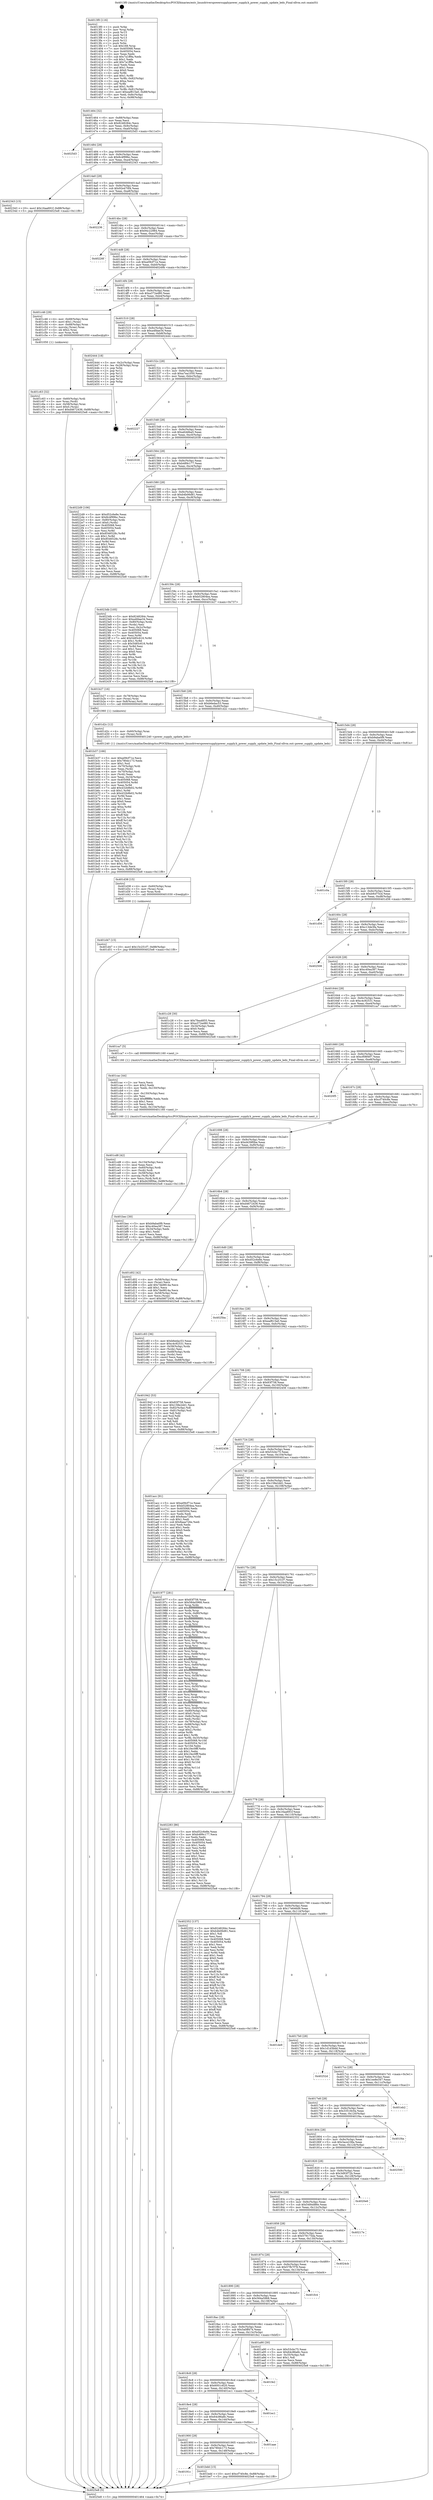digraph "0x4013f0" {
  label = "0x4013f0 (/mnt/c/Users/mathe/Desktop/tcc/POCII/binaries/extr_linuxdriverspowersupplypower_supply.h_power_supply_update_leds_Final-ollvm.out::main(0))"
  labelloc = "t"
  node[shape=record]

  Entry [label="",width=0.3,height=0.3,shape=circle,fillcolor=black,style=filled]
  "0x401464" [label="{
     0x401464 [32]\l
     | [instrs]\l
     &nbsp;&nbsp;0x401464 \<+6\>: mov -0x88(%rbp),%eax\l
     &nbsp;&nbsp;0x40146a \<+2\>: mov %eax,%ecx\l
     &nbsp;&nbsp;0x40146c \<+6\>: sub $0x8248284c,%ecx\l
     &nbsp;&nbsp;0x401472 \<+6\>: mov %eax,-0x9c(%rbp)\l
     &nbsp;&nbsp;0x401478 \<+6\>: mov %ecx,-0xa0(%rbp)\l
     &nbsp;&nbsp;0x40147e \<+6\>: je 00000000004025d3 \<main+0x11e3\>\l
  }"]
  "0x4025d3" [label="{
     0x4025d3\l
  }", style=dashed]
  "0x401484" [label="{
     0x401484 [28]\l
     | [instrs]\l
     &nbsp;&nbsp;0x401484 \<+5\>: jmp 0000000000401489 \<main+0x99\>\l
     &nbsp;&nbsp;0x401489 \<+6\>: mov -0x9c(%rbp),%eax\l
     &nbsp;&nbsp;0x40148f \<+5\>: sub $0x8c4f99bc,%eax\l
     &nbsp;&nbsp;0x401494 \<+6\>: mov %eax,-0xa4(%rbp)\l
     &nbsp;&nbsp;0x40149a \<+6\>: je 0000000000402343 \<main+0xf53\>\l
  }"]
  Exit [label="",width=0.3,height=0.3,shape=circle,fillcolor=black,style=filled,peripheries=2]
  "0x402343" [label="{
     0x402343 [15]\l
     | [instrs]\l
     &nbsp;&nbsp;0x402343 \<+10\>: movl $0x16aa691f,-0x88(%rbp)\l
     &nbsp;&nbsp;0x40234d \<+5\>: jmp 00000000004025e8 \<main+0x11f8\>\l
  }"]
  "0x4014a0" [label="{
     0x4014a0 [28]\l
     | [instrs]\l
     &nbsp;&nbsp;0x4014a0 \<+5\>: jmp 00000000004014a5 \<main+0xb5\>\l
     &nbsp;&nbsp;0x4014a5 \<+6\>: mov -0x9c(%rbp),%eax\l
     &nbsp;&nbsp;0x4014ab \<+5\>: sub $0x92e470f4,%eax\l
     &nbsp;&nbsp;0x4014b0 \<+6\>: mov %eax,-0xa8(%rbp)\l
     &nbsp;&nbsp;0x4014b6 \<+6\>: je 0000000000402236 \<main+0xe46\>\l
  }"]
  "0x401d47" [label="{
     0x401d47 [15]\l
     | [instrs]\l
     &nbsp;&nbsp;0x401d47 \<+10\>: movl $0x15c251f7,-0x88(%rbp)\l
     &nbsp;&nbsp;0x401d51 \<+5\>: jmp 00000000004025e8 \<main+0x11f8\>\l
  }"]
  "0x402236" [label="{
     0x402236\l
  }", style=dashed]
  "0x4014bc" [label="{
     0x4014bc [28]\l
     | [instrs]\l
     &nbsp;&nbsp;0x4014bc \<+5\>: jmp 00000000004014c1 \<main+0xd1\>\l
     &nbsp;&nbsp;0x4014c1 \<+6\>: mov -0x9c(%rbp),%eax\l
     &nbsp;&nbsp;0x4014c7 \<+5\>: sub $0x94c22984,%eax\l
     &nbsp;&nbsp;0x4014cc \<+6\>: mov %eax,-0xac(%rbp)\l
     &nbsp;&nbsp;0x4014d2 \<+6\>: je 000000000040226f \<main+0xe7f\>\l
  }"]
  "0x401d38" [label="{
     0x401d38 [15]\l
     | [instrs]\l
     &nbsp;&nbsp;0x401d38 \<+4\>: mov -0x60(%rbp),%rax\l
     &nbsp;&nbsp;0x401d3c \<+3\>: mov (%rax),%rax\l
     &nbsp;&nbsp;0x401d3f \<+3\>: mov %rax,%rdi\l
     &nbsp;&nbsp;0x401d42 \<+5\>: call 0000000000401030 \<free@plt\>\l
     | [calls]\l
     &nbsp;&nbsp;0x401030 \{1\} (unknown)\l
  }"]
  "0x40226f" [label="{
     0x40226f\l
  }", style=dashed]
  "0x4014d8" [label="{
     0x4014d8 [28]\l
     | [instrs]\l
     &nbsp;&nbsp;0x4014d8 \<+5\>: jmp 00000000004014dd \<main+0xed\>\l
     &nbsp;&nbsp;0x4014dd \<+6\>: mov -0x9c(%rbp),%eax\l
     &nbsp;&nbsp;0x4014e3 \<+5\>: sub $0xa09cf71e,%eax\l
     &nbsp;&nbsp;0x4014e8 \<+6\>: mov %eax,-0xb0(%rbp)\l
     &nbsp;&nbsp;0x4014ee \<+6\>: je 000000000040249b \<main+0x10ab\>\l
  }"]
  "0x401cd8" [label="{
     0x401cd8 [42]\l
     | [instrs]\l
     &nbsp;&nbsp;0x401cd8 \<+6\>: mov -0x154(%rbp),%ecx\l
     &nbsp;&nbsp;0x401cde \<+3\>: imul %eax,%ecx\l
     &nbsp;&nbsp;0x401ce1 \<+4\>: mov -0x60(%rbp),%rdi\l
     &nbsp;&nbsp;0x401ce5 \<+3\>: mov (%rdi),%rdi\l
     &nbsp;&nbsp;0x401ce8 \<+4\>: mov -0x58(%rbp),%r8\l
     &nbsp;&nbsp;0x401cec \<+3\>: movslq (%r8),%r8\l
     &nbsp;&nbsp;0x401cef \<+4\>: mov %ecx,(%rdi,%r8,4)\l
     &nbsp;&nbsp;0x401cf3 \<+10\>: movl $0xd439f0be,-0x88(%rbp)\l
     &nbsp;&nbsp;0x401cfd \<+5\>: jmp 00000000004025e8 \<main+0x11f8\>\l
  }"]
  "0x40249b" [label="{
     0x40249b\l
  }", style=dashed]
  "0x4014f4" [label="{
     0x4014f4 [28]\l
     | [instrs]\l
     &nbsp;&nbsp;0x4014f4 \<+5\>: jmp 00000000004014f9 \<main+0x109\>\l
     &nbsp;&nbsp;0x4014f9 \<+6\>: mov -0x9c(%rbp),%eax\l
     &nbsp;&nbsp;0x4014ff \<+5\>: sub $0xa372ed80,%eax\l
     &nbsp;&nbsp;0x401504 \<+6\>: mov %eax,-0xb4(%rbp)\l
     &nbsp;&nbsp;0x40150a \<+6\>: je 0000000000401c46 \<main+0x856\>\l
  }"]
  "0x401cac" [label="{
     0x401cac [44]\l
     | [instrs]\l
     &nbsp;&nbsp;0x401cac \<+2\>: xor %ecx,%ecx\l
     &nbsp;&nbsp;0x401cae \<+5\>: mov $0x2,%edx\l
     &nbsp;&nbsp;0x401cb3 \<+6\>: mov %edx,-0x150(%rbp)\l
     &nbsp;&nbsp;0x401cb9 \<+1\>: cltd\l
     &nbsp;&nbsp;0x401cba \<+6\>: mov -0x150(%rbp),%esi\l
     &nbsp;&nbsp;0x401cc0 \<+2\>: idiv %esi\l
     &nbsp;&nbsp;0x401cc2 \<+6\>: imul $0xfffffffe,%edx,%edx\l
     &nbsp;&nbsp;0x401cc8 \<+3\>: sub $0x1,%ecx\l
     &nbsp;&nbsp;0x401ccb \<+2\>: sub %ecx,%edx\l
     &nbsp;&nbsp;0x401ccd \<+6\>: mov %edx,-0x154(%rbp)\l
     &nbsp;&nbsp;0x401cd3 \<+5\>: call 0000000000401160 \<next_i\>\l
     | [calls]\l
     &nbsp;&nbsp;0x401160 \{1\} (/mnt/c/Users/mathe/Desktop/tcc/POCII/binaries/extr_linuxdriverspowersupplypower_supply.h_power_supply_update_leds_Final-ollvm.out::next_i)\l
  }"]
  "0x401c46" [label="{
     0x401c46 [29]\l
     | [instrs]\l
     &nbsp;&nbsp;0x401c46 \<+4\>: mov -0x68(%rbp),%rax\l
     &nbsp;&nbsp;0x401c4a \<+6\>: movl $0x1,(%rax)\l
     &nbsp;&nbsp;0x401c50 \<+4\>: mov -0x68(%rbp),%rax\l
     &nbsp;&nbsp;0x401c54 \<+3\>: movslq (%rax),%rax\l
     &nbsp;&nbsp;0x401c57 \<+4\>: shl $0x2,%rax\l
     &nbsp;&nbsp;0x401c5b \<+3\>: mov %rax,%rdi\l
     &nbsp;&nbsp;0x401c5e \<+5\>: call 0000000000401050 \<malloc@plt\>\l
     | [calls]\l
     &nbsp;&nbsp;0x401050 \{1\} (unknown)\l
  }"]
  "0x401510" [label="{
     0x401510 [28]\l
     | [instrs]\l
     &nbsp;&nbsp;0x401510 \<+5\>: jmp 0000000000401515 \<main+0x125\>\l
     &nbsp;&nbsp;0x401515 \<+6\>: mov -0x9c(%rbp),%eax\l
     &nbsp;&nbsp;0x40151b \<+5\>: sub $0xa4fdae34,%eax\l
     &nbsp;&nbsp;0x401520 \<+6\>: mov %eax,-0xb8(%rbp)\l
     &nbsp;&nbsp;0x401526 \<+6\>: je 0000000000402444 \<main+0x1054\>\l
  }"]
  "0x401c63" [label="{
     0x401c63 [32]\l
     | [instrs]\l
     &nbsp;&nbsp;0x401c63 \<+4\>: mov -0x60(%rbp),%rdi\l
     &nbsp;&nbsp;0x401c67 \<+3\>: mov %rax,(%rdi)\l
     &nbsp;&nbsp;0x401c6a \<+4\>: mov -0x58(%rbp),%rax\l
     &nbsp;&nbsp;0x401c6e \<+6\>: movl $0x0,(%rax)\l
     &nbsp;&nbsp;0x401c74 \<+10\>: movl $0xd4672436,-0x88(%rbp)\l
     &nbsp;&nbsp;0x401c7e \<+5\>: jmp 00000000004025e8 \<main+0x11f8\>\l
  }"]
  "0x402444" [label="{
     0x402444 [18]\l
     | [instrs]\l
     &nbsp;&nbsp;0x402444 \<+3\>: mov -0x2c(%rbp),%eax\l
     &nbsp;&nbsp;0x402447 \<+4\>: lea -0x28(%rbp),%rsp\l
     &nbsp;&nbsp;0x40244b \<+1\>: pop %rbx\l
     &nbsp;&nbsp;0x40244c \<+2\>: pop %r12\l
     &nbsp;&nbsp;0x40244e \<+2\>: pop %r13\l
     &nbsp;&nbsp;0x402450 \<+2\>: pop %r14\l
     &nbsp;&nbsp;0x402452 \<+2\>: pop %r15\l
     &nbsp;&nbsp;0x402454 \<+1\>: pop %rbp\l
     &nbsp;&nbsp;0x402455 \<+1\>: ret\l
  }"]
  "0x40152c" [label="{
     0x40152c [28]\l
     | [instrs]\l
     &nbsp;&nbsp;0x40152c \<+5\>: jmp 0000000000401531 \<main+0x141\>\l
     &nbsp;&nbsp;0x401531 \<+6\>: mov -0x9c(%rbp),%eax\l
     &nbsp;&nbsp;0x401537 \<+5\>: sub $0xa7ea1050,%eax\l
     &nbsp;&nbsp;0x40153c \<+6\>: mov %eax,-0xbc(%rbp)\l
     &nbsp;&nbsp;0x401542 \<+6\>: je 0000000000402227 \<main+0xe37\>\l
  }"]
  "0x40191c" [label="{
     0x40191c\l
  }", style=dashed]
  "0x402227" [label="{
     0x402227\l
  }", style=dashed]
  "0x401548" [label="{
     0x401548 [28]\l
     | [instrs]\l
     &nbsp;&nbsp;0x401548 \<+5\>: jmp 000000000040154d \<main+0x15d\>\l
     &nbsp;&nbsp;0x40154d \<+6\>: mov -0x9c(%rbp),%eax\l
     &nbsp;&nbsp;0x401553 \<+5\>: sub $0xafcb6ba5,%eax\l
     &nbsp;&nbsp;0x401558 \<+6\>: mov %eax,-0xc0(%rbp)\l
     &nbsp;&nbsp;0x40155e \<+6\>: je 0000000000402038 \<main+0xc48\>\l
  }"]
  "0x401bdd" [label="{
     0x401bdd [15]\l
     | [instrs]\l
     &nbsp;&nbsp;0x401bdd \<+10\>: movl $0xcf740c8e,-0x88(%rbp)\l
     &nbsp;&nbsp;0x401be7 \<+5\>: jmp 00000000004025e8 \<main+0x11f8\>\l
  }"]
  "0x402038" [label="{
     0x402038\l
  }", style=dashed]
  "0x401564" [label="{
     0x401564 [28]\l
     | [instrs]\l
     &nbsp;&nbsp;0x401564 \<+5\>: jmp 0000000000401569 \<main+0x179\>\l
     &nbsp;&nbsp;0x401569 \<+6\>: mov -0x9c(%rbp),%eax\l
     &nbsp;&nbsp;0x40156f \<+5\>: sub $0xb489c177,%eax\l
     &nbsp;&nbsp;0x401574 \<+6\>: mov %eax,-0xc4(%rbp)\l
     &nbsp;&nbsp;0x40157a \<+6\>: je 00000000004022d9 \<main+0xee9\>\l
  }"]
  "0x401900" [label="{
     0x401900 [28]\l
     | [instrs]\l
     &nbsp;&nbsp;0x401900 \<+5\>: jmp 0000000000401905 \<main+0x515\>\l
     &nbsp;&nbsp;0x401905 \<+6\>: mov -0x9c(%rbp),%eax\l
     &nbsp;&nbsp;0x40190b \<+5\>: sub $0x780dc173,%eax\l
     &nbsp;&nbsp;0x401910 \<+6\>: mov %eax,-0x148(%rbp)\l
     &nbsp;&nbsp;0x401916 \<+6\>: je 0000000000401bdd \<main+0x7ed\>\l
  }"]
  "0x4022d9" [label="{
     0x4022d9 [106]\l
     | [instrs]\l
     &nbsp;&nbsp;0x4022d9 \<+5\>: mov $0xd52c6e8e,%eax\l
     &nbsp;&nbsp;0x4022de \<+5\>: mov $0x8c4f99bc,%ecx\l
     &nbsp;&nbsp;0x4022e3 \<+4\>: mov -0x80(%rbp),%rdx\l
     &nbsp;&nbsp;0x4022e7 \<+6\>: movl $0x0,(%rdx)\l
     &nbsp;&nbsp;0x4022ed \<+7\>: mov 0x405068,%esi\l
     &nbsp;&nbsp;0x4022f4 \<+7\>: mov 0x405054,%edi\l
     &nbsp;&nbsp;0x4022fb \<+3\>: mov %esi,%r8d\l
     &nbsp;&nbsp;0x4022fe \<+7\>: sub $0x8546528c,%r8d\l
     &nbsp;&nbsp;0x402305 \<+4\>: sub $0x1,%r8d\l
     &nbsp;&nbsp;0x402309 \<+7\>: add $0x8546528c,%r8d\l
     &nbsp;&nbsp;0x402310 \<+4\>: imul %r8d,%esi\l
     &nbsp;&nbsp;0x402314 \<+3\>: and $0x1,%esi\l
     &nbsp;&nbsp;0x402317 \<+3\>: cmp $0x0,%esi\l
     &nbsp;&nbsp;0x40231a \<+4\>: sete %r9b\l
     &nbsp;&nbsp;0x40231e \<+3\>: cmp $0xa,%edi\l
     &nbsp;&nbsp;0x402321 \<+4\>: setl %r10b\l
     &nbsp;&nbsp;0x402325 \<+3\>: mov %r9b,%r11b\l
     &nbsp;&nbsp;0x402328 \<+3\>: and %r10b,%r11b\l
     &nbsp;&nbsp;0x40232b \<+3\>: xor %r10b,%r9b\l
     &nbsp;&nbsp;0x40232e \<+3\>: or %r9b,%r11b\l
     &nbsp;&nbsp;0x402331 \<+4\>: test $0x1,%r11b\l
     &nbsp;&nbsp;0x402335 \<+3\>: cmovne %ecx,%eax\l
     &nbsp;&nbsp;0x402338 \<+6\>: mov %eax,-0x88(%rbp)\l
     &nbsp;&nbsp;0x40233e \<+5\>: jmp 00000000004025e8 \<main+0x11f8\>\l
  }"]
  "0x401580" [label="{
     0x401580 [28]\l
     | [instrs]\l
     &nbsp;&nbsp;0x401580 \<+5\>: jmp 0000000000401585 \<main+0x195\>\l
     &nbsp;&nbsp;0x401585 \<+6\>: mov -0x9c(%rbp),%eax\l
     &nbsp;&nbsp;0x40158b \<+5\>: sub $0xb4b06d81,%eax\l
     &nbsp;&nbsp;0x401590 \<+6\>: mov %eax,-0xc8(%rbp)\l
     &nbsp;&nbsp;0x401596 \<+6\>: je 00000000004023db \<main+0xfeb\>\l
  }"]
  "0x401aae" [label="{
     0x401aae\l
  }", style=dashed]
  "0x4023db" [label="{
     0x4023db [105]\l
     | [instrs]\l
     &nbsp;&nbsp;0x4023db \<+5\>: mov $0x8248284c,%eax\l
     &nbsp;&nbsp;0x4023e0 \<+5\>: mov $0xa4fdae34,%ecx\l
     &nbsp;&nbsp;0x4023e5 \<+4\>: mov -0x80(%rbp),%rdx\l
     &nbsp;&nbsp;0x4023e9 \<+2\>: mov (%rdx),%esi\l
     &nbsp;&nbsp;0x4023eb \<+3\>: mov %esi,-0x2c(%rbp)\l
     &nbsp;&nbsp;0x4023ee \<+7\>: mov 0x405068,%esi\l
     &nbsp;&nbsp;0x4023f5 \<+7\>: mov 0x405054,%edi\l
     &nbsp;&nbsp;0x4023fc \<+3\>: mov %esi,%r8d\l
     &nbsp;&nbsp;0x4023ff \<+7\>: add $0x5485c616,%r8d\l
     &nbsp;&nbsp;0x402406 \<+4\>: sub $0x1,%r8d\l
     &nbsp;&nbsp;0x40240a \<+7\>: sub $0x5485c616,%r8d\l
     &nbsp;&nbsp;0x402411 \<+4\>: imul %r8d,%esi\l
     &nbsp;&nbsp;0x402415 \<+3\>: and $0x1,%esi\l
     &nbsp;&nbsp;0x402418 \<+3\>: cmp $0x0,%esi\l
     &nbsp;&nbsp;0x40241b \<+4\>: sete %r9b\l
     &nbsp;&nbsp;0x40241f \<+3\>: cmp $0xa,%edi\l
     &nbsp;&nbsp;0x402422 \<+4\>: setl %r10b\l
     &nbsp;&nbsp;0x402426 \<+3\>: mov %r9b,%r11b\l
     &nbsp;&nbsp;0x402429 \<+3\>: and %r10b,%r11b\l
     &nbsp;&nbsp;0x40242c \<+3\>: xor %r10b,%r9b\l
     &nbsp;&nbsp;0x40242f \<+3\>: or %r9b,%r11b\l
     &nbsp;&nbsp;0x402432 \<+4\>: test $0x1,%r11b\l
     &nbsp;&nbsp;0x402436 \<+3\>: cmovne %ecx,%eax\l
     &nbsp;&nbsp;0x402439 \<+6\>: mov %eax,-0x88(%rbp)\l
     &nbsp;&nbsp;0x40243f \<+5\>: jmp 00000000004025e8 \<main+0x11f8\>\l
  }"]
  "0x40159c" [label="{
     0x40159c [28]\l
     | [instrs]\l
     &nbsp;&nbsp;0x40159c \<+5\>: jmp 00000000004015a1 \<main+0x1b1\>\l
     &nbsp;&nbsp;0x4015a1 \<+6\>: mov -0x9c(%rbp),%eax\l
     &nbsp;&nbsp;0x4015a7 \<+5\>: sub $0xb52804ea,%eax\l
     &nbsp;&nbsp;0x4015ac \<+6\>: mov %eax,-0xcc(%rbp)\l
     &nbsp;&nbsp;0x4015b2 \<+6\>: je 0000000000401b27 \<main+0x737\>\l
  }"]
  "0x4018e4" [label="{
     0x4018e4 [28]\l
     | [instrs]\l
     &nbsp;&nbsp;0x4018e4 \<+5\>: jmp 00000000004018e9 \<main+0x4f9\>\l
     &nbsp;&nbsp;0x4018e9 \<+6\>: mov -0x9c(%rbp),%eax\l
     &nbsp;&nbsp;0x4018ef \<+5\>: sub $0x64c86a8c,%eax\l
     &nbsp;&nbsp;0x4018f4 \<+6\>: mov %eax,-0x144(%rbp)\l
     &nbsp;&nbsp;0x4018fa \<+6\>: je 0000000000401aae \<main+0x6be\>\l
  }"]
  "0x401b27" [label="{
     0x401b27 [16]\l
     | [instrs]\l
     &nbsp;&nbsp;0x401b27 \<+4\>: mov -0x78(%rbp),%rax\l
     &nbsp;&nbsp;0x401b2b \<+3\>: mov (%rax),%rax\l
     &nbsp;&nbsp;0x401b2e \<+4\>: mov 0x8(%rax),%rdi\l
     &nbsp;&nbsp;0x401b32 \<+5\>: call 0000000000401060 \<atoi@plt\>\l
     | [calls]\l
     &nbsp;&nbsp;0x401060 \{1\} (unknown)\l
  }"]
  "0x4015b8" [label="{
     0x4015b8 [28]\l
     | [instrs]\l
     &nbsp;&nbsp;0x4015b8 \<+5\>: jmp 00000000004015bd \<main+0x1cd\>\l
     &nbsp;&nbsp;0x4015bd \<+6\>: mov -0x9c(%rbp),%eax\l
     &nbsp;&nbsp;0x4015c3 \<+5\>: sub $0xb6edac53,%eax\l
     &nbsp;&nbsp;0x4015c8 \<+6\>: mov %eax,-0xd0(%rbp)\l
     &nbsp;&nbsp;0x4015ce \<+6\>: je 0000000000401d2c \<main+0x93c\>\l
  }"]
  "0x401ec1" [label="{
     0x401ec1\l
  }", style=dashed]
  "0x401d2c" [label="{
     0x401d2c [12]\l
     | [instrs]\l
     &nbsp;&nbsp;0x401d2c \<+4\>: mov -0x60(%rbp),%rax\l
     &nbsp;&nbsp;0x401d30 \<+3\>: mov (%rax),%rdi\l
     &nbsp;&nbsp;0x401d33 \<+5\>: call 0000000000401240 \<power_supply_update_leds\>\l
     | [calls]\l
     &nbsp;&nbsp;0x401240 \{1\} (/mnt/c/Users/mathe/Desktop/tcc/POCII/binaries/extr_linuxdriverspowersupplypower_supply.h_power_supply_update_leds_Final-ollvm.out::power_supply_update_leds)\l
  }"]
  "0x4015d4" [label="{
     0x4015d4 [28]\l
     | [instrs]\l
     &nbsp;&nbsp;0x4015d4 \<+5\>: jmp 00000000004015d9 \<main+0x1e9\>\l
     &nbsp;&nbsp;0x4015d9 \<+6\>: mov -0x9c(%rbp),%eax\l
     &nbsp;&nbsp;0x4015df \<+5\>: sub $0xb9aba0f9,%eax\l
     &nbsp;&nbsp;0x4015e4 \<+6\>: mov %eax,-0xd4(%rbp)\l
     &nbsp;&nbsp;0x4015ea \<+6\>: je 0000000000401c0a \<main+0x81a\>\l
  }"]
  "0x4018c8" [label="{
     0x4018c8 [28]\l
     | [instrs]\l
     &nbsp;&nbsp;0x4018c8 \<+5\>: jmp 00000000004018cd \<main+0x4dd\>\l
     &nbsp;&nbsp;0x4018cd \<+6\>: mov -0x9c(%rbp),%eax\l
     &nbsp;&nbsp;0x4018d3 \<+5\>: sub $0x6001c620,%eax\l
     &nbsp;&nbsp;0x4018d8 \<+6\>: mov %eax,-0x140(%rbp)\l
     &nbsp;&nbsp;0x4018de \<+6\>: je 0000000000401ec1 \<main+0xad1\>\l
  }"]
  "0x401c0a" [label="{
     0x401c0a\l
  }", style=dashed]
  "0x4015f0" [label="{
     0x4015f0 [28]\l
     | [instrs]\l
     &nbsp;&nbsp;0x4015f0 \<+5\>: jmp 00000000004015f5 \<main+0x205\>\l
     &nbsp;&nbsp;0x4015f5 \<+6\>: mov -0x9c(%rbp),%eax\l
     &nbsp;&nbsp;0x4015fb \<+5\>: sub $0xb9cf75cd,%eax\l
     &nbsp;&nbsp;0x401600 \<+6\>: mov %eax,-0xd8(%rbp)\l
     &nbsp;&nbsp;0x401606 \<+6\>: je 0000000000401d56 \<main+0x966\>\l
  }"]
  "0x401fe2" [label="{
     0x401fe2\l
  }", style=dashed]
  "0x401d56" [label="{
     0x401d56\l
  }", style=dashed]
  "0x40160c" [label="{
     0x40160c [28]\l
     | [instrs]\l
     &nbsp;&nbsp;0x40160c \<+5\>: jmp 0000000000401611 \<main+0x221\>\l
     &nbsp;&nbsp;0x401611 \<+6\>: mov -0x9c(%rbp),%eax\l
     &nbsp;&nbsp;0x401617 \<+5\>: sub $0xc13de3fa,%eax\l
     &nbsp;&nbsp;0x40161c \<+6\>: mov %eax,-0xdc(%rbp)\l
     &nbsp;&nbsp;0x401622 \<+6\>: je 0000000000402508 \<main+0x1118\>\l
  }"]
  "0x401b37" [label="{
     0x401b37 [166]\l
     | [instrs]\l
     &nbsp;&nbsp;0x401b37 \<+5\>: mov $0xa09cf71e,%ecx\l
     &nbsp;&nbsp;0x401b3c \<+5\>: mov $0x780dc173,%edx\l
     &nbsp;&nbsp;0x401b41 \<+3\>: mov $0x1,%sil\l
     &nbsp;&nbsp;0x401b44 \<+4\>: mov -0x70(%rbp),%rdi\l
     &nbsp;&nbsp;0x401b48 \<+2\>: mov %eax,(%rdi)\l
     &nbsp;&nbsp;0x401b4a \<+4\>: mov -0x70(%rbp),%rdi\l
     &nbsp;&nbsp;0x401b4e \<+2\>: mov (%rdi),%eax\l
     &nbsp;&nbsp;0x401b50 \<+3\>: mov %eax,-0x34(%rbp)\l
     &nbsp;&nbsp;0x401b53 \<+7\>: mov 0x405068,%eax\l
     &nbsp;&nbsp;0x401b5a \<+8\>: mov 0x405054,%r8d\l
     &nbsp;&nbsp;0x401b62 \<+3\>: mov %eax,%r9d\l
     &nbsp;&nbsp;0x401b65 \<+7\>: add $0x432b9b02,%r9d\l
     &nbsp;&nbsp;0x401b6c \<+4\>: sub $0x1,%r9d\l
     &nbsp;&nbsp;0x401b70 \<+7\>: sub $0x432b9b02,%r9d\l
     &nbsp;&nbsp;0x401b77 \<+4\>: imul %r9d,%eax\l
     &nbsp;&nbsp;0x401b7b \<+3\>: and $0x1,%eax\l
     &nbsp;&nbsp;0x401b7e \<+3\>: cmp $0x0,%eax\l
     &nbsp;&nbsp;0x401b81 \<+4\>: sete %r10b\l
     &nbsp;&nbsp;0x401b85 \<+4\>: cmp $0xa,%r8d\l
     &nbsp;&nbsp;0x401b89 \<+4\>: setl %r11b\l
     &nbsp;&nbsp;0x401b8d \<+3\>: mov %r10b,%bl\l
     &nbsp;&nbsp;0x401b90 \<+3\>: xor $0xff,%bl\l
     &nbsp;&nbsp;0x401b93 \<+3\>: mov %r11b,%r14b\l
     &nbsp;&nbsp;0x401b96 \<+4\>: xor $0xff,%r14b\l
     &nbsp;&nbsp;0x401b9a \<+4\>: xor $0x0,%sil\l
     &nbsp;&nbsp;0x401b9e \<+3\>: mov %bl,%r15b\l
     &nbsp;&nbsp;0x401ba1 \<+4\>: and $0x0,%r15b\l
     &nbsp;&nbsp;0x401ba5 \<+3\>: and %sil,%r10b\l
     &nbsp;&nbsp;0x401ba8 \<+3\>: mov %r14b,%r12b\l
     &nbsp;&nbsp;0x401bab \<+4\>: and $0x0,%r12b\l
     &nbsp;&nbsp;0x401baf \<+3\>: and %sil,%r11b\l
     &nbsp;&nbsp;0x401bb2 \<+3\>: or %r10b,%r15b\l
     &nbsp;&nbsp;0x401bb5 \<+3\>: or %r11b,%r12b\l
     &nbsp;&nbsp;0x401bb8 \<+3\>: xor %r12b,%r15b\l
     &nbsp;&nbsp;0x401bbb \<+3\>: or %r14b,%bl\l
     &nbsp;&nbsp;0x401bbe \<+3\>: xor $0xff,%bl\l
     &nbsp;&nbsp;0x401bc1 \<+4\>: or $0x0,%sil\l
     &nbsp;&nbsp;0x401bc5 \<+3\>: and %sil,%bl\l
     &nbsp;&nbsp;0x401bc8 \<+3\>: or %bl,%r15b\l
     &nbsp;&nbsp;0x401bcb \<+4\>: test $0x1,%r15b\l
     &nbsp;&nbsp;0x401bcf \<+3\>: cmovne %edx,%ecx\l
     &nbsp;&nbsp;0x401bd2 \<+6\>: mov %ecx,-0x88(%rbp)\l
     &nbsp;&nbsp;0x401bd8 \<+5\>: jmp 00000000004025e8 \<main+0x11f8\>\l
  }"]
  "0x402508" [label="{
     0x402508\l
  }", style=dashed]
  "0x401628" [label="{
     0x401628 [28]\l
     | [instrs]\l
     &nbsp;&nbsp;0x401628 \<+5\>: jmp 000000000040162d \<main+0x23d\>\l
     &nbsp;&nbsp;0x40162d \<+6\>: mov -0x9c(%rbp),%eax\l
     &nbsp;&nbsp;0x401633 \<+5\>: sub $0xc40ea387,%eax\l
     &nbsp;&nbsp;0x401638 \<+6\>: mov %eax,-0xe0(%rbp)\l
     &nbsp;&nbsp;0x40163e \<+6\>: je 0000000000401c28 \<main+0x838\>\l
  }"]
  "0x4018ac" [label="{
     0x4018ac [28]\l
     | [instrs]\l
     &nbsp;&nbsp;0x4018ac \<+5\>: jmp 00000000004018b1 \<main+0x4c1\>\l
     &nbsp;&nbsp;0x4018b1 \<+6\>: mov -0x9c(%rbp),%eax\l
     &nbsp;&nbsp;0x4018b7 \<+5\>: sub $0x5a0ff474,%eax\l
     &nbsp;&nbsp;0x4018bc \<+6\>: mov %eax,-0x13c(%rbp)\l
     &nbsp;&nbsp;0x4018c2 \<+6\>: je 0000000000401fe2 \<main+0xbf2\>\l
  }"]
  "0x401c28" [label="{
     0x401c28 [30]\l
     | [instrs]\l
     &nbsp;&nbsp;0x401c28 \<+5\>: mov $0x7fea4855,%eax\l
     &nbsp;&nbsp;0x401c2d \<+5\>: mov $0xa372ed80,%ecx\l
     &nbsp;&nbsp;0x401c32 \<+3\>: mov -0x34(%rbp),%edx\l
     &nbsp;&nbsp;0x401c35 \<+3\>: cmp $0x0,%edx\l
     &nbsp;&nbsp;0x401c38 \<+3\>: cmove %ecx,%eax\l
     &nbsp;&nbsp;0x401c3b \<+6\>: mov %eax,-0x88(%rbp)\l
     &nbsp;&nbsp;0x401c41 \<+5\>: jmp 00000000004025e8 \<main+0x11f8\>\l
  }"]
  "0x401644" [label="{
     0x401644 [28]\l
     | [instrs]\l
     &nbsp;&nbsp;0x401644 \<+5\>: jmp 0000000000401649 \<main+0x259\>\l
     &nbsp;&nbsp;0x401649 \<+6\>: mov -0x9c(%rbp),%eax\l
     &nbsp;&nbsp;0x40164f \<+5\>: sub $0xc4c92531,%eax\l
     &nbsp;&nbsp;0x401654 \<+6\>: mov %eax,-0xe4(%rbp)\l
     &nbsp;&nbsp;0x40165a \<+6\>: je 0000000000401ca7 \<main+0x8b7\>\l
  }"]
  "0x401a90" [label="{
     0x401a90 [30]\l
     | [instrs]\l
     &nbsp;&nbsp;0x401a90 \<+5\>: mov $0x53cbc75,%eax\l
     &nbsp;&nbsp;0x401a95 \<+5\>: mov $0x64c86a8c,%ecx\l
     &nbsp;&nbsp;0x401a9a \<+3\>: mov -0x35(%rbp),%dl\l
     &nbsp;&nbsp;0x401a9d \<+3\>: test $0x1,%dl\l
     &nbsp;&nbsp;0x401aa0 \<+3\>: cmovne %ecx,%eax\l
     &nbsp;&nbsp;0x401aa3 \<+6\>: mov %eax,-0x88(%rbp)\l
     &nbsp;&nbsp;0x401aa9 \<+5\>: jmp 00000000004025e8 \<main+0x11f8\>\l
  }"]
  "0x401ca7" [label="{
     0x401ca7 [5]\l
     | [instrs]\l
     &nbsp;&nbsp;0x401ca7 \<+5\>: call 0000000000401160 \<next_i\>\l
     | [calls]\l
     &nbsp;&nbsp;0x401160 \{1\} (/mnt/c/Users/mathe/Desktop/tcc/POCII/binaries/extr_linuxdriverspowersupplypower_supply.h_power_supply_update_leds_Final-ollvm.out::next_i)\l
  }"]
  "0x401660" [label="{
     0x401660 [28]\l
     | [instrs]\l
     &nbsp;&nbsp;0x401660 \<+5\>: jmp 0000000000401665 \<main+0x275\>\l
     &nbsp;&nbsp;0x401665 \<+6\>: mov -0x9c(%rbp),%eax\l
     &nbsp;&nbsp;0x40166b \<+5\>: sub $0xcf08f497,%eax\l
     &nbsp;&nbsp;0x401670 \<+6\>: mov %eax,-0xe8(%rbp)\l
     &nbsp;&nbsp;0x401676 \<+6\>: je 00000000004020f5 \<main+0xd05\>\l
  }"]
  "0x401890" [label="{
     0x401890 [28]\l
     | [instrs]\l
     &nbsp;&nbsp;0x401890 \<+5\>: jmp 0000000000401895 \<main+0x4a5\>\l
     &nbsp;&nbsp;0x401895 \<+6\>: mov -0x9c(%rbp),%eax\l
     &nbsp;&nbsp;0x40189b \<+5\>: sub $0x584a5968,%eax\l
     &nbsp;&nbsp;0x4018a0 \<+6\>: mov %eax,-0x138(%rbp)\l
     &nbsp;&nbsp;0x4018a6 \<+6\>: je 0000000000401a90 \<main+0x6a0\>\l
  }"]
  "0x4020f5" [label="{
     0x4020f5\l
  }", style=dashed]
  "0x40167c" [label="{
     0x40167c [28]\l
     | [instrs]\l
     &nbsp;&nbsp;0x40167c \<+5\>: jmp 0000000000401681 \<main+0x291\>\l
     &nbsp;&nbsp;0x401681 \<+6\>: mov -0x9c(%rbp),%eax\l
     &nbsp;&nbsp;0x401687 \<+5\>: sub $0xcf740c8e,%eax\l
     &nbsp;&nbsp;0x40168c \<+6\>: mov %eax,-0xec(%rbp)\l
     &nbsp;&nbsp;0x401692 \<+6\>: je 0000000000401bec \<main+0x7fc\>\l
  }"]
  "0x401fc4" [label="{
     0x401fc4\l
  }", style=dashed]
  "0x401bec" [label="{
     0x401bec [30]\l
     | [instrs]\l
     &nbsp;&nbsp;0x401bec \<+5\>: mov $0xb9aba0f9,%eax\l
     &nbsp;&nbsp;0x401bf1 \<+5\>: mov $0xc40ea387,%ecx\l
     &nbsp;&nbsp;0x401bf6 \<+3\>: mov -0x34(%rbp),%edx\l
     &nbsp;&nbsp;0x401bf9 \<+3\>: cmp $0x1,%edx\l
     &nbsp;&nbsp;0x401bfc \<+3\>: cmovl %ecx,%eax\l
     &nbsp;&nbsp;0x401bff \<+6\>: mov %eax,-0x88(%rbp)\l
     &nbsp;&nbsp;0x401c05 \<+5\>: jmp 00000000004025e8 \<main+0x11f8\>\l
  }"]
  "0x401698" [label="{
     0x401698 [28]\l
     | [instrs]\l
     &nbsp;&nbsp;0x401698 \<+5\>: jmp 000000000040169d \<main+0x2ad\>\l
     &nbsp;&nbsp;0x40169d \<+6\>: mov -0x9c(%rbp),%eax\l
     &nbsp;&nbsp;0x4016a3 \<+5\>: sub $0xd439f0be,%eax\l
     &nbsp;&nbsp;0x4016a8 \<+6\>: mov %eax,-0xf0(%rbp)\l
     &nbsp;&nbsp;0x4016ae \<+6\>: je 0000000000401d02 \<main+0x912\>\l
  }"]
  "0x401874" [label="{
     0x401874 [28]\l
     | [instrs]\l
     &nbsp;&nbsp;0x401874 \<+5\>: jmp 0000000000401879 \<main+0x489\>\l
     &nbsp;&nbsp;0x401879 \<+6\>: mov -0x9c(%rbp),%eax\l
     &nbsp;&nbsp;0x40187f \<+5\>: sub $0x57fb7f78,%eax\l
     &nbsp;&nbsp;0x401884 \<+6\>: mov %eax,-0x134(%rbp)\l
     &nbsp;&nbsp;0x40188a \<+6\>: je 0000000000401fc4 \<main+0xbd4\>\l
  }"]
  "0x401d02" [label="{
     0x401d02 [42]\l
     | [instrs]\l
     &nbsp;&nbsp;0x401d02 \<+4\>: mov -0x58(%rbp),%rax\l
     &nbsp;&nbsp;0x401d06 \<+2\>: mov (%rax),%ecx\l
     &nbsp;&nbsp;0x401d08 \<+6\>: add $0x7de9814a,%ecx\l
     &nbsp;&nbsp;0x401d0e \<+3\>: add $0x1,%ecx\l
     &nbsp;&nbsp;0x401d11 \<+6\>: sub $0x7de9814a,%ecx\l
     &nbsp;&nbsp;0x401d17 \<+4\>: mov -0x58(%rbp),%rax\l
     &nbsp;&nbsp;0x401d1b \<+2\>: mov %ecx,(%rax)\l
     &nbsp;&nbsp;0x401d1d \<+10\>: movl $0xd4672436,-0x88(%rbp)\l
     &nbsp;&nbsp;0x401d27 \<+5\>: jmp 00000000004025e8 \<main+0x11f8\>\l
  }"]
  "0x4016b4" [label="{
     0x4016b4 [28]\l
     | [instrs]\l
     &nbsp;&nbsp;0x4016b4 \<+5\>: jmp 00000000004016b9 \<main+0x2c9\>\l
     &nbsp;&nbsp;0x4016b9 \<+6\>: mov -0x9c(%rbp),%eax\l
     &nbsp;&nbsp;0x4016bf \<+5\>: sub $0xd4672436,%eax\l
     &nbsp;&nbsp;0x4016c4 \<+6\>: mov %eax,-0xf4(%rbp)\l
     &nbsp;&nbsp;0x4016ca \<+6\>: je 0000000000401c83 \<main+0x893\>\l
  }"]
  "0x4024cb" [label="{
     0x4024cb\l
  }", style=dashed]
  "0x401c83" [label="{
     0x401c83 [36]\l
     | [instrs]\l
     &nbsp;&nbsp;0x401c83 \<+5\>: mov $0xb6edac53,%eax\l
     &nbsp;&nbsp;0x401c88 \<+5\>: mov $0xc4c92531,%ecx\l
     &nbsp;&nbsp;0x401c8d \<+4\>: mov -0x58(%rbp),%rdx\l
     &nbsp;&nbsp;0x401c91 \<+2\>: mov (%rdx),%esi\l
     &nbsp;&nbsp;0x401c93 \<+4\>: mov -0x68(%rbp),%rdx\l
     &nbsp;&nbsp;0x401c97 \<+2\>: cmp (%rdx),%esi\l
     &nbsp;&nbsp;0x401c99 \<+3\>: cmovl %ecx,%eax\l
     &nbsp;&nbsp;0x401c9c \<+6\>: mov %eax,-0x88(%rbp)\l
     &nbsp;&nbsp;0x401ca2 \<+5\>: jmp 00000000004025e8 \<main+0x11f8\>\l
  }"]
  "0x4016d0" [label="{
     0x4016d0 [28]\l
     | [instrs]\l
     &nbsp;&nbsp;0x4016d0 \<+5\>: jmp 00000000004016d5 \<main+0x2e5\>\l
     &nbsp;&nbsp;0x4016d5 \<+6\>: mov -0x9c(%rbp),%eax\l
     &nbsp;&nbsp;0x4016db \<+5\>: sub $0xd52c6e8e,%eax\l
     &nbsp;&nbsp;0x4016e0 \<+6\>: mov %eax,-0xf8(%rbp)\l
     &nbsp;&nbsp;0x4016e6 \<+6\>: je 00000000004025ba \<main+0x11ca\>\l
  }"]
  "0x401858" [label="{
     0x401858 [28]\l
     | [instrs]\l
     &nbsp;&nbsp;0x401858 \<+5\>: jmp 000000000040185d \<main+0x46d\>\l
     &nbsp;&nbsp;0x40185d \<+6\>: mov -0x9c(%rbp),%eax\l
     &nbsp;&nbsp;0x401863 \<+5\>: sub $0x579175da,%eax\l
     &nbsp;&nbsp;0x401868 \<+6\>: mov %eax,-0x130(%rbp)\l
     &nbsp;&nbsp;0x40186e \<+6\>: je 00000000004024cb \<main+0x10db\>\l
  }"]
  "0x4025ba" [label="{
     0x4025ba\l
  }", style=dashed]
  "0x4016ec" [label="{
     0x4016ec [28]\l
     | [instrs]\l
     &nbsp;&nbsp;0x4016ec \<+5\>: jmp 00000000004016f1 \<main+0x301\>\l
     &nbsp;&nbsp;0x4016f1 \<+6\>: mov -0x9c(%rbp),%eax\l
     &nbsp;&nbsp;0x4016f7 \<+5\>: sub $0xeaf815a0,%eax\l
     &nbsp;&nbsp;0x4016fc \<+6\>: mov %eax,-0xfc(%rbp)\l
     &nbsp;&nbsp;0x401702 \<+6\>: je 0000000000401942 \<main+0x552\>\l
  }"]
  "0x40217e" [label="{
     0x40217e\l
  }", style=dashed]
  "0x401942" [label="{
     0x401942 [53]\l
     | [instrs]\l
     &nbsp;&nbsp;0x401942 \<+5\>: mov $0x83f758,%eax\l
     &nbsp;&nbsp;0x401947 \<+5\>: mov $0x158e2dd1,%ecx\l
     &nbsp;&nbsp;0x40194c \<+6\>: mov -0x82(%rbp),%dl\l
     &nbsp;&nbsp;0x401952 \<+7\>: mov -0x81(%rbp),%sil\l
     &nbsp;&nbsp;0x401959 \<+3\>: mov %dl,%dil\l
     &nbsp;&nbsp;0x40195c \<+3\>: and %sil,%dil\l
     &nbsp;&nbsp;0x40195f \<+3\>: xor %sil,%dl\l
     &nbsp;&nbsp;0x401962 \<+3\>: or %dl,%dil\l
     &nbsp;&nbsp;0x401965 \<+4\>: test $0x1,%dil\l
     &nbsp;&nbsp;0x401969 \<+3\>: cmovne %ecx,%eax\l
     &nbsp;&nbsp;0x40196c \<+6\>: mov %eax,-0x88(%rbp)\l
     &nbsp;&nbsp;0x401972 \<+5\>: jmp 00000000004025e8 \<main+0x11f8\>\l
  }"]
  "0x401708" [label="{
     0x401708 [28]\l
     | [instrs]\l
     &nbsp;&nbsp;0x401708 \<+5\>: jmp 000000000040170d \<main+0x31d\>\l
     &nbsp;&nbsp;0x40170d \<+6\>: mov -0x9c(%rbp),%eax\l
     &nbsp;&nbsp;0x401713 \<+5\>: sub $0x83f758,%eax\l
     &nbsp;&nbsp;0x401718 \<+6\>: mov %eax,-0x100(%rbp)\l
     &nbsp;&nbsp;0x40171e \<+6\>: je 0000000000402456 \<main+0x1066\>\l
  }"]
  "0x4025e8" [label="{
     0x4025e8 [5]\l
     | [instrs]\l
     &nbsp;&nbsp;0x4025e8 \<+5\>: jmp 0000000000401464 \<main+0x74\>\l
  }"]
  "0x4013f0" [label="{
     0x4013f0 [116]\l
     | [instrs]\l
     &nbsp;&nbsp;0x4013f0 \<+1\>: push %rbp\l
     &nbsp;&nbsp;0x4013f1 \<+3\>: mov %rsp,%rbp\l
     &nbsp;&nbsp;0x4013f4 \<+2\>: push %r15\l
     &nbsp;&nbsp;0x4013f6 \<+2\>: push %r14\l
     &nbsp;&nbsp;0x4013f8 \<+2\>: push %r13\l
     &nbsp;&nbsp;0x4013fa \<+2\>: push %r12\l
     &nbsp;&nbsp;0x4013fc \<+1\>: push %rbx\l
     &nbsp;&nbsp;0x4013fd \<+7\>: sub $0x168,%rsp\l
     &nbsp;&nbsp;0x401404 \<+7\>: mov 0x405068,%eax\l
     &nbsp;&nbsp;0x40140b \<+7\>: mov 0x405054,%ecx\l
     &nbsp;&nbsp;0x401412 \<+2\>: mov %eax,%edx\l
     &nbsp;&nbsp;0x401414 \<+6\>: sub $0x7a1ff9a,%edx\l
     &nbsp;&nbsp;0x40141a \<+3\>: sub $0x1,%edx\l
     &nbsp;&nbsp;0x40141d \<+6\>: add $0x7a1ff9a,%edx\l
     &nbsp;&nbsp;0x401423 \<+3\>: imul %edx,%eax\l
     &nbsp;&nbsp;0x401426 \<+3\>: and $0x1,%eax\l
     &nbsp;&nbsp;0x401429 \<+3\>: cmp $0x0,%eax\l
     &nbsp;&nbsp;0x40142c \<+4\>: sete %r8b\l
     &nbsp;&nbsp;0x401430 \<+4\>: and $0x1,%r8b\l
     &nbsp;&nbsp;0x401434 \<+7\>: mov %r8b,-0x82(%rbp)\l
     &nbsp;&nbsp;0x40143b \<+3\>: cmp $0xa,%ecx\l
     &nbsp;&nbsp;0x40143e \<+4\>: setl %r8b\l
     &nbsp;&nbsp;0x401442 \<+4\>: and $0x1,%r8b\l
     &nbsp;&nbsp;0x401446 \<+7\>: mov %r8b,-0x81(%rbp)\l
     &nbsp;&nbsp;0x40144d \<+10\>: movl $0xeaf815a0,-0x88(%rbp)\l
     &nbsp;&nbsp;0x401457 \<+6\>: mov %edi,-0x8c(%rbp)\l
     &nbsp;&nbsp;0x40145d \<+7\>: mov %rsi,-0x98(%rbp)\l
  }"]
  "0x40183c" [label="{
     0x40183c [28]\l
     | [instrs]\l
     &nbsp;&nbsp;0x40183c \<+5\>: jmp 0000000000401841 \<main+0x451\>\l
     &nbsp;&nbsp;0x401841 \<+6\>: mov -0x9c(%rbp),%eax\l
     &nbsp;&nbsp;0x401847 \<+5\>: sub $0x5484d86e,%eax\l
     &nbsp;&nbsp;0x40184c \<+6\>: mov %eax,-0x12c(%rbp)\l
     &nbsp;&nbsp;0x401852 \<+6\>: je 000000000040217e \<main+0xd8e\>\l
  }"]
  "0x402456" [label="{
     0x402456\l
  }", style=dashed]
  "0x401724" [label="{
     0x401724 [28]\l
     | [instrs]\l
     &nbsp;&nbsp;0x401724 \<+5\>: jmp 0000000000401729 \<main+0x339\>\l
     &nbsp;&nbsp;0x401729 \<+6\>: mov -0x9c(%rbp),%eax\l
     &nbsp;&nbsp;0x40172f \<+5\>: sub $0x53cbc75,%eax\l
     &nbsp;&nbsp;0x401734 \<+6\>: mov %eax,-0x104(%rbp)\l
     &nbsp;&nbsp;0x40173a \<+6\>: je 0000000000401acc \<main+0x6dc\>\l
  }"]
  "0x4020e6" [label="{
     0x4020e6\l
  }", style=dashed]
  "0x401acc" [label="{
     0x401acc [91]\l
     | [instrs]\l
     &nbsp;&nbsp;0x401acc \<+5\>: mov $0xa09cf71e,%eax\l
     &nbsp;&nbsp;0x401ad1 \<+5\>: mov $0xb52804ea,%ecx\l
     &nbsp;&nbsp;0x401ad6 \<+7\>: mov 0x405068,%edx\l
     &nbsp;&nbsp;0x401add \<+7\>: mov 0x405054,%esi\l
     &nbsp;&nbsp;0x401ae4 \<+2\>: mov %edx,%edi\l
     &nbsp;&nbsp;0x401ae6 \<+6\>: add $0x8aaa726e,%edi\l
     &nbsp;&nbsp;0x401aec \<+3\>: sub $0x1,%edi\l
     &nbsp;&nbsp;0x401aef \<+6\>: sub $0x8aaa726e,%edi\l
     &nbsp;&nbsp;0x401af5 \<+3\>: imul %edi,%edx\l
     &nbsp;&nbsp;0x401af8 \<+3\>: and $0x1,%edx\l
     &nbsp;&nbsp;0x401afb \<+3\>: cmp $0x0,%edx\l
     &nbsp;&nbsp;0x401afe \<+4\>: sete %r8b\l
     &nbsp;&nbsp;0x401b02 \<+3\>: cmp $0xa,%esi\l
     &nbsp;&nbsp;0x401b05 \<+4\>: setl %r9b\l
     &nbsp;&nbsp;0x401b09 \<+3\>: mov %r8b,%r10b\l
     &nbsp;&nbsp;0x401b0c \<+3\>: and %r9b,%r10b\l
     &nbsp;&nbsp;0x401b0f \<+3\>: xor %r9b,%r8b\l
     &nbsp;&nbsp;0x401b12 \<+3\>: or %r8b,%r10b\l
     &nbsp;&nbsp;0x401b15 \<+4\>: test $0x1,%r10b\l
     &nbsp;&nbsp;0x401b19 \<+3\>: cmovne %ecx,%eax\l
     &nbsp;&nbsp;0x401b1c \<+6\>: mov %eax,-0x88(%rbp)\l
     &nbsp;&nbsp;0x401b22 \<+5\>: jmp 00000000004025e8 \<main+0x11f8\>\l
  }"]
  "0x401740" [label="{
     0x401740 [28]\l
     | [instrs]\l
     &nbsp;&nbsp;0x401740 \<+5\>: jmp 0000000000401745 \<main+0x355\>\l
     &nbsp;&nbsp;0x401745 \<+6\>: mov -0x9c(%rbp),%eax\l
     &nbsp;&nbsp;0x40174b \<+5\>: sub $0x158e2dd1,%eax\l
     &nbsp;&nbsp;0x401750 \<+6\>: mov %eax,-0x108(%rbp)\l
     &nbsp;&nbsp;0x401756 \<+6\>: je 0000000000401977 \<main+0x587\>\l
  }"]
  "0x401820" [label="{
     0x401820 [28]\l
     | [instrs]\l
     &nbsp;&nbsp;0x401820 \<+5\>: jmp 0000000000401825 \<main+0x435\>\l
     &nbsp;&nbsp;0x401825 \<+6\>: mov -0x9c(%rbp),%eax\l
     &nbsp;&nbsp;0x40182b \<+5\>: sub $0x3d93f72b,%eax\l
     &nbsp;&nbsp;0x401830 \<+6\>: mov %eax,-0x128(%rbp)\l
     &nbsp;&nbsp;0x401836 \<+6\>: je 00000000004020e6 \<main+0xcf6\>\l
  }"]
  "0x401977" [label="{
     0x401977 [281]\l
     | [instrs]\l
     &nbsp;&nbsp;0x401977 \<+5\>: mov $0x83f758,%eax\l
     &nbsp;&nbsp;0x40197c \<+5\>: mov $0x584a5968,%ecx\l
     &nbsp;&nbsp;0x401981 \<+3\>: mov %rsp,%rdx\l
     &nbsp;&nbsp;0x401984 \<+4\>: add $0xfffffffffffffff0,%rdx\l
     &nbsp;&nbsp;0x401988 \<+3\>: mov %rdx,%rsp\l
     &nbsp;&nbsp;0x40198b \<+4\>: mov %rdx,-0x80(%rbp)\l
     &nbsp;&nbsp;0x40198f \<+3\>: mov %rsp,%rdx\l
     &nbsp;&nbsp;0x401992 \<+4\>: add $0xfffffffffffffff0,%rdx\l
     &nbsp;&nbsp;0x401996 \<+3\>: mov %rdx,%rsp\l
     &nbsp;&nbsp;0x401999 \<+3\>: mov %rsp,%rsi\l
     &nbsp;&nbsp;0x40199c \<+4\>: add $0xfffffffffffffff0,%rsi\l
     &nbsp;&nbsp;0x4019a0 \<+3\>: mov %rsi,%rsp\l
     &nbsp;&nbsp;0x4019a3 \<+4\>: mov %rsi,-0x78(%rbp)\l
     &nbsp;&nbsp;0x4019a7 \<+3\>: mov %rsp,%rsi\l
     &nbsp;&nbsp;0x4019aa \<+4\>: add $0xfffffffffffffff0,%rsi\l
     &nbsp;&nbsp;0x4019ae \<+3\>: mov %rsi,%rsp\l
     &nbsp;&nbsp;0x4019b1 \<+4\>: mov %rsi,-0x70(%rbp)\l
     &nbsp;&nbsp;0x4019b5 \<+3\>: mov %rsp,%rsi\l
     &nbsp;&nbsp;0x4019b8 \<+4\>: add $0xfffffffffffffff0,%rsi\l
     &nbsp;&nbsp;0x4019bc \<+3\>: mov %rsi,%rsp\l
     &nbsp;&nbsp;0x4019bf \<+4\>: mov %rsi,-0x68(%rbp)\l
     &nbsp;&nbsp;0x4019c3 \<+3\>: mov %rsp,%rsi\l
     &nbsp;&nbsp;0x4019c6 \<+4\>: add $0xfffffffffffffff0,%rsi\l
     &nbsp;&nbsp;0x4019ca \<+3\>: mov %rsi,%rsp\l
     &nbsp;&nbsp;0x4019cd \<+4\>: mov %rsi,-0x60(%rbp)\l
     &nbsp;&nbsp;0x4019d1 \<+3\>: mov %rsp,%rsi\l
     &nbsp;&nbsp;0x4019d4 \<+4\>: add $0xfffffffffffffff0,%rsi\l
     &nbsp;&nbsp;0x4019d8 \<+3\>: mov %rsi,%rsp\l
     &nbsp;&nbsp;0x4019db \<+4\>: mov %rsi,-0x58(%rbp)\l
     &nbsp;&nbsp;0x4019df \<+3\>: mov %rsp,%rsi\l
     &nbsp;&nbsp;0x4019e2 \<+4\>: add $0xfffffffffffffff0,%rsi\l
     &nbsp;&nbsp;0x4019e6 \<+3\>: mov %rsi,%rsp\l
     &nbsp;&nbsp;0x4019e9 \<+4\>: mov %rsi,-0x50(%rbp)\l
     &nbsp;&nbsp;0x4019ed \<+3\>: mov %rsp,%rsi\l
     &nbsp;&nbsp;0x4019f0 \<+4\>: add $0xfffffffffffffff0,%rsi\l
     &nbsp;&nbsp;0x4019f4 \<+3\>: mov %rsi,%rsp\l
     &nbsp;&nbsp;0x4019f7 \<+4\>: mov %rsi,-0x48(%rbp)\l
     &nbsp;&nbsp;0x4019fb \<+3\>: mov %rsp,%rsi\l
     &nbsp;&nbsp;0x4019fe \<+4\>: add $0xfffffffffffffff0,%rsi\l
     &nbsp;&nbsp;0x401a02 \<+3\>: mov %rsi,%rsp\l
     &nbsp;&nbsp;0x401a05 \<+4\>: mov %rsi,-0x40(%rbp)\l
     &nbsp;&nbsp;0x401a09 \<+4\>: mov -0x80(%rbp),%rsi\l
     &nbsp;&nbsp;0x401a0d \<+6\>: movl $0x0,(%rsi)\l
     &nbsp;&nbsp;0x401a13 \<+6\>: mov -0x8c(%rbp),%edi\l
     &nbsp;&nbsp;0x401a19 \<+2\>: mov %edi,(%rdx)\l
     &nbsp;&nbsp;0x401a1b \<+4\>: mov -0x78(%rbp),%rsi\l
     &nbsp;&nbsp;0x401a1f \<+7\>: mov -0x98(%rbp),%r8\l
     &nbsp;&nbsp;0x401a26 \<+3\>: mov %r8,(%rsi)\l
     &nbsp;&nbsp;0x401a29 \<+3\>: cmpl $0x2,(%rdx)\l
     &nbsp;&nbsp;0x401a2c \<+4\>: setne %r9b\l
     &nbsp;&nbsp;0x401a30 \<+4\>: and $0x1,%r9b\l
     &nbsp;&nbsp;0x401a34 \<+4\>: mov %r9b,-0x35(%rbp)\l
     &nbsp;&nbsp;0x401a38 \<+8\>: mov 0x405068,%r10d\l
     &nbsp;&nbsp;0x401a40 \<+8\>: mov 0x405054,%r11d\l
     &nbsp;&nbsp;0x401a48 \<+3\>: mov %r10d,%ebx\l
     &nbsp;&nbsp;0x401a4b \<+6\>: sub $0x1fec0fff,%ebx\l
     &nbsp;&nbsp;0x401a51 \<+3\>: sub $0x1,%ebx\l
     &nbsp;&nbsp;0x401a54 \<+6\>: add $0x1fec0fff,%ebx\l
     &nbsp;&nbsp;0x401a5a \<+4\>: imul %ebx,%r10d\l
     &nbsp;&nbsp;0x401a5e \<+4\>: and $0x1,%r10d\l
     &nbsp;&nbsp;0x401a62 \<+4\>: cmp $0x0,%r10d\l
     &nbsp;&nbsp;0x401a66 \<+4\>: sete %r9b\l
     &nbsp;&nbsp;0x401a6a \<+4\>: cmp $0xa,%r11d\l
     &nbsp;&nbsp;0x401a6e \<+4\>: setl %r14b\l
     &nbsp;&nbsp;0x401a72 \<+3\>: mov %r9b,%r15b\l
     &nbsp;&nbsp;0x401a75 \<+3\>: and %r14b,%r15b\l
     &nbsp;&nbsp;0x401a78 \<+3\>: xor %r14b,%r9b\l
     &nbsp;&nbsp;0x401a7b \<+3\>: or %r9b,%r15b\l
     &nbsp;&nbsp;0x401a7e \<+4\>: test $0x1,%r15b\l
     &nbsp;&nbsp;0x401a82 \<+3\>: cmovne %ecx,%eax\l
     &nbsp;&nbsp;0x401a85 \<+6\>: mov %eax,-0x88(%rbp)\l
     &nbsp;&nbsp;0x401a8b \<+5\>: jmp 00000000004025e8 \<main+0x11f8\>\l
  }"]
  "0x40175c" [label="{
     0x40175c [28]\l
     | [instrs]\l
     &nbsp;&nbsp;0x40175c \<+5\>: jmp 0000000000401761 \<main+0x371\>\l
     &nbsp;&nbsp;0x401761 \<+6\>: mov -0x9c(%rbp),%eax\l
     &nbsp;&nbsp;0x401767 \<+5\>: sub $0x15c251f7,%eax\l
     &nbsp;&nbsp;0x40176c \<+6\>: mov %eax,-0x10c(%rbp)\l
     &nbsp;&nbsp;0x401772 \<+6\>: je 0000000000402283 \<main+0xe93\>\l
  }"]
  "0x402590" [label="{
     0x402590\l
  }", style=dashed]
  "0x401804" [label="{
     0x401804 [28]\l
     | [instrs]\l
     &nbsp;&nbsp;0x401804 \<+5\>: jmp 0000000000401809 \<main+0x419\>\l
     &nbsp;&nbsp;0x401809 \<+6\>: mov -0x9c(%rbp),%eax\l
     &nbsp;&nbsp;0x40180f \<+5\>: sub $0x3ace238a,%eax\l
     &nbsp;&nbsp;0x401814 \<+6\>: mov %eax,-0x124(%rbp)\l
     &nbsp;&nbsp;0x40181a \<+6\>: je 0000000000402590 \<main+0x11a0\>\l
  }"]
  "0x402283" [label="{
     0x402283 [86]\l
     | [instrs]\l
     &nbsp;&nbsp;0x402283 \<+5\>: mov $0xd52c6e8e,%eax\l
     &nbsp;&nbsp;0x402288 \<+5\>: mov $0xb489c177,%ecx\l
     &nbsp;&nbsp;0x40228d \<+2\>: xor %edx,%edx\l
     &nbsp;&nbsp;0x40228f \<+7\>: mov 0x405068,%esi\l
     &nbsp;&nbsp;0x402296 \<+7\>: mov 0x405054,%edi\l
     &nbsp;&nbsp;0x40229d \<+3\>: sub $0x1,%edx\l
     &nbsp;&nbsp;0x4022a0 \<+3\>: mov %esi,%r8d\l
     &nbsp;&nbsp;0x4022a3 \<+3\>: add %edx,%r8d\l
     &nbsp;&nbsp;0x4022a6 \<+4\>: imul %r8d,%esi\l
     &nbsp;&nbsp;0x4022aa \<+3\>: and $0x1,%esi\l
     &nbsp;&nbsp;0x4022ad \<+3\>: cmp $0x0,%esi\l
     &nbsp;&nbsp;0x4022b0 \<+4\>: sete %r9b\l
     &nbsp;&nbsp;0x4022b4 \<+3\>: cmp $0xa,%edi\l
     &nbsp;&nbsp;0x4022b7 \<+4\>: setl %r10b\l
     &nbsp;&nbsp;0x4022bb \<+3\>: mov %r9b,%r11b\l
     &nbsp;&nbsp;0x4022be \<+3\>: and %r10b,%r11b\l
     &nbsp;&nbsp;0x4022c1 \<+3\>: xor %r10b,%r9b\l
     &nbsp;&nbsp;0x4022c4 \<+3\>: or %r9b,%r11b\l
     &nbsp;&nbsp;0x4022c7 \<+4\>: test $0x1,%r11b\l
     &nbsp;&nbsp;0x4022cb \<+3\>: cmovne %ecx,%eax\l
     &nbsp;&nbsp;0x4022ce \<+6\>: mov %eax,-0x88(%rbp)\l
     &nbsp;&nbsp;0x4022d4 \<+5\>: jmp 00000000004025e8 \<main+0x11f8\>\l
  }"]
  "0x401778" [label="{
     0x401778 [28]\l
     | [instrs]\l
     &nbsp;&nbsp;0x401778 \<+5\>: jmp 000000000040177d \<main+0x38d\>\l
     &nbsp;&nbsp;0x40177d \<+6\>: mov -0x9c(%rbp),%eax\l
     &nbsp;&nbsp;0x401783 \<+5\>: sub $0x16aa691f,%eax\l
     &nbsp;&nbsp;0x401788 \<+6\>: mov %eax,-0x110(%rbp)\l
     &nbsp;&nbsp;0x40178e \<+6\>: je 0000000000402352 \<main+0xf62\>\l
  }"]
  "0x401f4a" [label="{
     0x401f4a\l
  }", style=dashed]
  "0x402352" [label="{
     0x402352 [137]\l
     | [instrs]\l
     &nbsp;&nbsp;0x402352 \<+5\>: mov $0x8248284c,%eax\l
     &nbsp;&nbsp;0x402357 \<+5\>: mov $0xb4b06d81,%ecx\l
     &nbsp;&nbsp;0x40235c \<+2\>: mov $0x1,%dl\l
     &nbsp;&nbsp;0x40235e \<+2\>: xor %esi,%esi\l
     &nbsp;&nbsp;0x402360 \<+7\>: mov 0x405068,%edi\l
     &nbsp;&nbsp;0x402367 \<+8\>: mov 0x405054,%r8d\l
     &nbsp;&nbsp;0x40236f \<+3\>: sub $0x1,%esi\l
     &nbsp;&nbsp;0x402372 \<+3\>: mov %edi,%r9d\l
     &nbsp;&nbsp;0x402375 \<+3\>: add %esi,%r9d\l
     &nbsp;&nbsp;0x402378 \<+4\>: imul %r9d,%edi\l
     &nbsp;&nbsp;0x40237c \<+3\>: and $0x1,%edi\l
     &nbsp;&nbsp;0x40237f \<+3\>: cmp $0x0,%edi\l
     &nbsp;&nbsp;0x402382 \<+4\>: sete %r10b\l
     &nbsp;&nbsp;0x402386 \<+4\>: cmp $0xa,%r8d\l
     &nbsp;&nbsp;0x40238a \<+4\>: setl %r11b\l
     &nbsp;&nbsp;0x40238e \<+3\>: mov %r10b,%bl\l
     &nbsp;&nbsp;0x402391 \<+3\>: xor $0xff,%bl\l
     &nbsp;&nbsp;0x402394 \<+3\>: mov %r11b,%r14b\l
     &nbsp;&nbsp;0x402397 \<+4\>: xor $0xff,%r14b\l
     &nbsp;&nbsp;0x40239b \<+3\>: xor $0x1,%dl\l
     &nbsp;&nbsp;0x40239e \<+3\>: mov %bl,%r15b\l
     &nbsp;&nbsp;0x4023a1 \<+4\>: and $0xff,%r15b\l
     &nbsp;&nbsp;0x4023a5 \<+3\>: and %dl,%r10b\l
     &nbsp;&nbsp;0x4023a8 \<+3\>: mov %r14b,%r12b\l
     &nbsp;&nbsp;0x4023ab \<+4\>: and $0xff,%r12b\l
     &nbsp;&nbsp;0x4023af \<+3\>: and %dl,%r11b\l
     &nbsp;&nbsp;0x4023b2 \<+3\>: or %r10b,%r15b\l
     &nbsp;&nbsp;0x4023b5 \<+3\>: or %r11b,%r12b\l
     &nbsp;&nbsp;0x4023b8 \<+3\>: xor %r12b,%r15b\l
     &nbsp;&nbsp;0x4023bb \<+3\>: or %r14b,%bl\l
     &nbsp;&nbsp;0x4023be \<+3\>: xor $0xff,%bl\l
     &nbsp;&nbsp;0x4023c1 \<+3\>: or $0x1,%dl\l
     &nbsp;&nbsp;0x4023c4 \<+2\>: and %dl,%bl\l
     &nbsp;&nbsp;0x4023c6 \<+3\>: or %bl,%r15b\l
     &nbsp;&nbsp;0x4023c9 \<+4\>: test $0x1,%r15b\l
     &nbsp;&nbsp;0x4023cd \<+3\>: cmovne %ecx,%eax\l
     &nbsp;&nbsp;0x4023d0 \<+6\>: mov %eax,-0x88(%rbp)\l
     &nbsp;&nbsp;0x4023d6 \<+5\>: jmp 00000000004025e8 \<main+0x11f8\>\l
  }"]
  "0x401794" [label="{
     0x401794 [28]\l
     | [instrs]\l
     &nbsp;&nbsp;0x401794 \<+5\>: jmp 0000000000401799 \<main+0x3a9\>\l
     &nbsp;&nbsp;0x401799 \<+6\>: mov -0x9c(%rbp),%eax\l
     &nbsp;&nbsp;0x40179f \<+5\>: sub $0x17e646d9,%eax\l
     &nbsp;&nbsp;0x4017a4 \<+6\>: mov %eax,-0x114(%rbp)\l
     &nbsp;&nbsp;0x4017aa \<+6\>: je 0000000000401de9 \<main+0x9f9\>\l
  }"]
  "0x4017e8" [label="{
     0x4017e8 [28]\l
     | [instrs]\l
     &nbsp;&nbsp;0x4017e8 \<+5\>: jmp 00000000004017ed \<main+0x3fd\>\l
     &nbsp;&nbsp;0x4017ed \<+6\>: mov -0x9c(%rbp),%eax\l
     &nbsp;&nbsp;0x4017f3 \<+5\>: sub $0x33518c0a,%eax\l
     &nbsp;&nbsp;0x4017f8 \<+6\>: mov %eax,-0x120(%rbp)\l
     &nbsp;&nbsp;0x4017fe \<+6\>: je 0000000000401f4a \<main+0xb5a\>\l
  }"]
  "0x401de9" [label="{
     0x401de9\l
  }", style=dashed]
  "0x4017b0" [label="{
     0x4017b0 [28]\l
     | [instrs]\l
     &nbsp;&nbsp;0x4017b0 \<+5\>: jmp 00000000004017b5 \<main+0x3c5\>\l
     &nbsp;&nbsp;0x4017b5 \<+6\>: mov -0x9c(%rbp),%eax\l
     &nbsp;&nbsp;0x4017bb \<+5\>: sub $0x1d1d3bdd,%eax\l
     &nbsp;&nbsp;0x4017c0 \<+6\>: mov %eax,-0x118(%rbp)\l
     &nbsp;&nbsp;0x4017c6 \<+6\>: je 000000000040252d \<main+0x113d\>\l
  }"]
  "0x401eb2" [label="{
     0x401eb2\l
  }", style=dashed]
  "0x40252d" [label="{
     0x40252d\l
  }", style=dashed]
  "0x4017cc" [label="{
     0x4017cc [28]\l
     | [instrs]\l
     &nbsp;&nbsp;0x4017cc \<+5\>: jmp 00000000004017d1 \<main+0x3e1\>\l
     &nbsp;&nbsp;0x4017d1 \<+6\>: mov -0x9c(%rbp),%eax\l
     &nbsp;&nbsp;0x4017d7 \<+5\>: sub $0x1ee8e347,%eax\l
     &nbsp;&nbsp;0x4017dc \<+6\>: mov %eax,-0x11c(%rbp)\l
     &nbsp;&nbsp;0x4017e2 \<+6\>: je 0000000000401eb2 \<main+0xac2\>\l
  }"]
  Entry -> "0x4013f0" [label=" 1"]
  "0x401464" -> "0x4025d3" [label=" 0"]
  "0x401464" -> "0x401484" [label=" 20"]
  "0x402444" -> Exit [label=" 1"]
  "0x401484" -> "0x402343" [label=" 1"]
  "0x401484" -> "0x4014a0" [label=" 19"]
  "0x4023db" -> "0x4025e8" [label=" 1"]
  "0x4014a0" -> "0x402236" [label=" 0"]
  "0x4014a0" -> "0x4014bc" [label=" 19"]
  "0x402352" -> "0x4025e8" [label=" 1"]
  "0x4014bc" -> "0x40226f" [label=" 0"]
  "0x4014bc" -> "0x4014d8" [label=" 19"]
  "0x402343" -> "0x4025e8" [label=" 1"]
  "0x4014d8" -> "0x40249b" [label=" 0"]
  "0x4014d8" -> "0x4014f4" [label=" 19"]
  "0x4022d9" -> "0x4025e8" [label=" 1"]
  "0x4014f4" -> "0x401c46" [label=" 1"]
  "0x4014f4" -> "0x401510" [label=" 18"]
  "0x402283" -> "0x4025e8" [label=" 1"]
  "0x401510" -> "0x402444" [label=" 1"]
  "0x401510" -> "0x40152c" [label=" 17"]
  "0x401d47" -> "0x4025e8" [label=" 1"]
  "0x40152c" -> "0x402227" [label=" 0"]
  "0x40152c" -> "0x401548" [label=" 17"]
  "0x401d38" -> "0x401d47" [label=" 1"]
  "0x401548" -> "0x402038" [label=" 0"]
  "0x401548" -> "0x401564" [label=" 17"]
  "0x401d2c" -> "0x401d38" [label=" 1"]
  "0x401564" -> "0x4022d9" [label=" 1"]
  "0x401564" -> "0x401580" [label=" 16"]
  "0x401cd8" -> "0x4025e8" [label=" 1"]
  "0x401580" -> "0x4023db" [label=" 1"]
  "0x401580" -> "0x40159c" [label=" 15"]
  "0x401cac" -> "0x401cd8" [label=" 1"]
  "0x40159c" -> "0x401b27" [label=" 1"]
  "0x40159c" -> "0x4015b8" [label=" 14"]
  "0x401c83" -> "0x4025e8" [label=" 2"]
  "0x4015b8" -> "0x401d2c" [label=" 1"]
  "0x4015b8" -> "0x4015d4" [label=" 13"]
  "0x401c63" -> "0x4025e8" [label=" 1"]
  "0x4015d4" -> "0x401c0a" [label=" 0"]
  "0x4015d4" -> "0x4015f0" [label=" 13"]
  "0x401c28" -> "0x4025e8" [label=" 1"]
  "0x4015f0" -> "0x401d56" [label=" 0"]
  "0x4015f0" -> "0x40160c" [label=" 13"]
  "0x401bec" -> "0x4025e8" [label=" 1"]
  "0x40160c" -> "0x402508" [label=" 0"]
  "0x40160c" -> "0x401628" [label=" 13"]
  "0x401900" -> "0x40191c" [label=" 0"]
  "0x401628" -> "0x401c28" [label=" 1"]
  "0x401628" -> "0x401644" [label=" 12"]
  "0x401900" -> "0x401bdd" [label=" 1"]
  "0x401644" -> "0x401ca7" [label=" 1"]
  "0x401644" -> "0x401660" [label=" 11"]
  "0x401d02" -> "0x4025e8" [label=" 1"]
  "0x401660" -> "0x4020f5" [label=" 0"]
  "0x401660" -> "0x40167c" [label=" 11"]
  "0x4018e4" -> "0x401aae" [label=" 0"]
  "0x40167c" -> "0x401bec" [label=" 1"]
  "0x40167c" -> "0x401698" [label=" 10"]
  "0x401ca7" -> "0x401cac" [label=" 1"]
  "0x401698" -> "0x401d02" [label=" 1"]
  "0x401698" -> "0x4016b4" [label=" 9"]
  "0x4018c8" -> "0x401ec1" [label=" 0"]
  "0x4016b4" -> "0x401c83" [label=" 2"]
  "0x4016b4" -> "0x4016d0" [label=" 7"]
  "0x401c46" -> "0x401c63" [label=" 1"]
  "0x4016d0" -> "0x4025ba" [label=" 0"]
  "0x4016d0" -> "0x4016ec" [label=" 7"]
  "0x4018ac" -> "0x401fe2" [label=" 0"]
  "0x4016ec" -> "0x401942" [label=" 1"]
  "0x4016ec" -> "0x401708" [label=" 6"]
  "0x401942" -> "0x4025e8" [label=" 1"]
  "0x4013f0" -> "0x401464" [label=" 1"]
  "0x4025e8" -> "0x401464" [label=" 19"]
  "0x401bdd" -> "0x4025e8" [label=" 1"]
  "0x401708" -> "0x402456" [label=" 0"]
  "0x401708" -> "0x401724" [label=" 6"]
  "0x401b27" -> "0x401b37" [label=" 1"]
  "0x401724" -> "0x401acc" [label=" 1"]
  "0x401724" -> "0x401740" [label=" 5"]
  "0x401acc" -> "0x4025e8" [label=" 1"]
  "0x401740" -> "0x401977" [label=" 1"]
  "0x401740" -> "0x40175c" [label=" 4"]
  "0x401890" -> "0x4018ac" [label=" 1"]
  "0x401977" -> "0x4025e8" [label=" 1"]
  "0x401890" -> "0x401a90" [label=" 1"]
  "0x40175c" -> "0x402283" [label=" 1"]
  "0x40175c" -> "0x401778" [label=" 3"]
  "0x401874" -> "0x401890" [label=" 2"]
  "0x401778" -> "0x402352" [label=" 1"]
  "0x401778" -> "0x401794" [label=" 2"]
  "0x401874" -> "0x401fc4" [label=" 0"]
  "0x401794" -> "0x401de9" [label=" 0"]
  "0x401794" -> "0x4017b0" [label=" 2"]
  "0x401858" -> "0x401874" [label=" 2"]
  "0x4017b0" -> "0x40252d" [label=" 0"]
  "0x4017b0" -> "0x4017cc" [label=" 2"]
  "0x401858" -> "0x4024cb" [label=" 0"]
  "0x4017cc" -> "0x401eb2" [label=" 0"]
  "0x4017cc" -> "0x4017e8" [label=" 2"]
  "0x4018c8" -> "0x4018e4" [label=" 1"]
  "0x4017e8" -> "0x401f4a" [label=" 0"]
  "0x4017e8" -> "0x401804" [label=" 2"]
  "0x4018e4" -> "0x401900" [label=" 1"]
  "0x401804" -> "0x402590" [label=" 0"]
  "0x401804" -> "0x401820" [label=" 2"]
  "0x401a90" -> "0x4025e8" [label=" 1"]
  "0x401820" -> "0x4020e6" [label=" 0"]
  "0x401820" -> "0x40183c" [label=" 2"]
  "0x401b37" -> "0x4025e8" [label=" 1"]
  "0x40183c" -> "0x40217e" [label=" 0"]
  "0x40183c" -> "0x401858" [label=" 2"]
  "0x4018ac" -> "0x4018c8" [label=" 1"]
}

